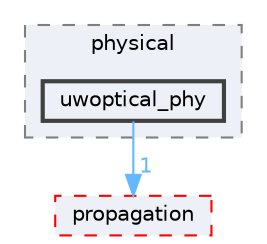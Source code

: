 digraph "uwoptical_phy"
{
 // LATEX_PDF_SIZE
  bgcolor="transparent";
  edge [fontname=Helvetica,fontsize=10,labelfontname=Helvetica,labelfontsize=10];
  node [fontname=Helvetica,fontsize=10,shape=box,height=0.2,width=0.4];
  compound=true
  subgraph clusterdir_72e4c916a7f28a58468fd1f36d6e4463 {
    graph [ bgcolor="#edf0f7", pencolor="grey50", label="physical", fontname=Helvetica,fontsize=10 style="filled,dashed", URL="dir_72e4c916a7f28a58468fd1f36d6e4463.html",tooltip=""]
  dir_6811b4551c3f712bb8656e160170ca26 [label="uwoptical_phy", fillcolor="#edf0f7", color="grey25", style="filled,bold", URL="dir_6811b4551c3f712bb8656e160170ca26.html",tooltip=""];
  }
  dir_a917c7a805e958ac3c702f6fd81d5d90 [label="propagation", fillcolor="#edf0f7", color="red", style="filled,dashed", URL="dir_a917c7a805e958ac3c702f6fd81d5d90.html",tooltip=""];
  dir_6811b4551c3f712bb8656e160170ca26->dir_a917c7a805e958ac3c702f6fd81d5d90 [headlabel="1", labeldistance=1.5 headhref="dir_000073_000024.html" href="dir_000073_000024.html" color="steelblue1" fontcolor="steelblue1"];
}

